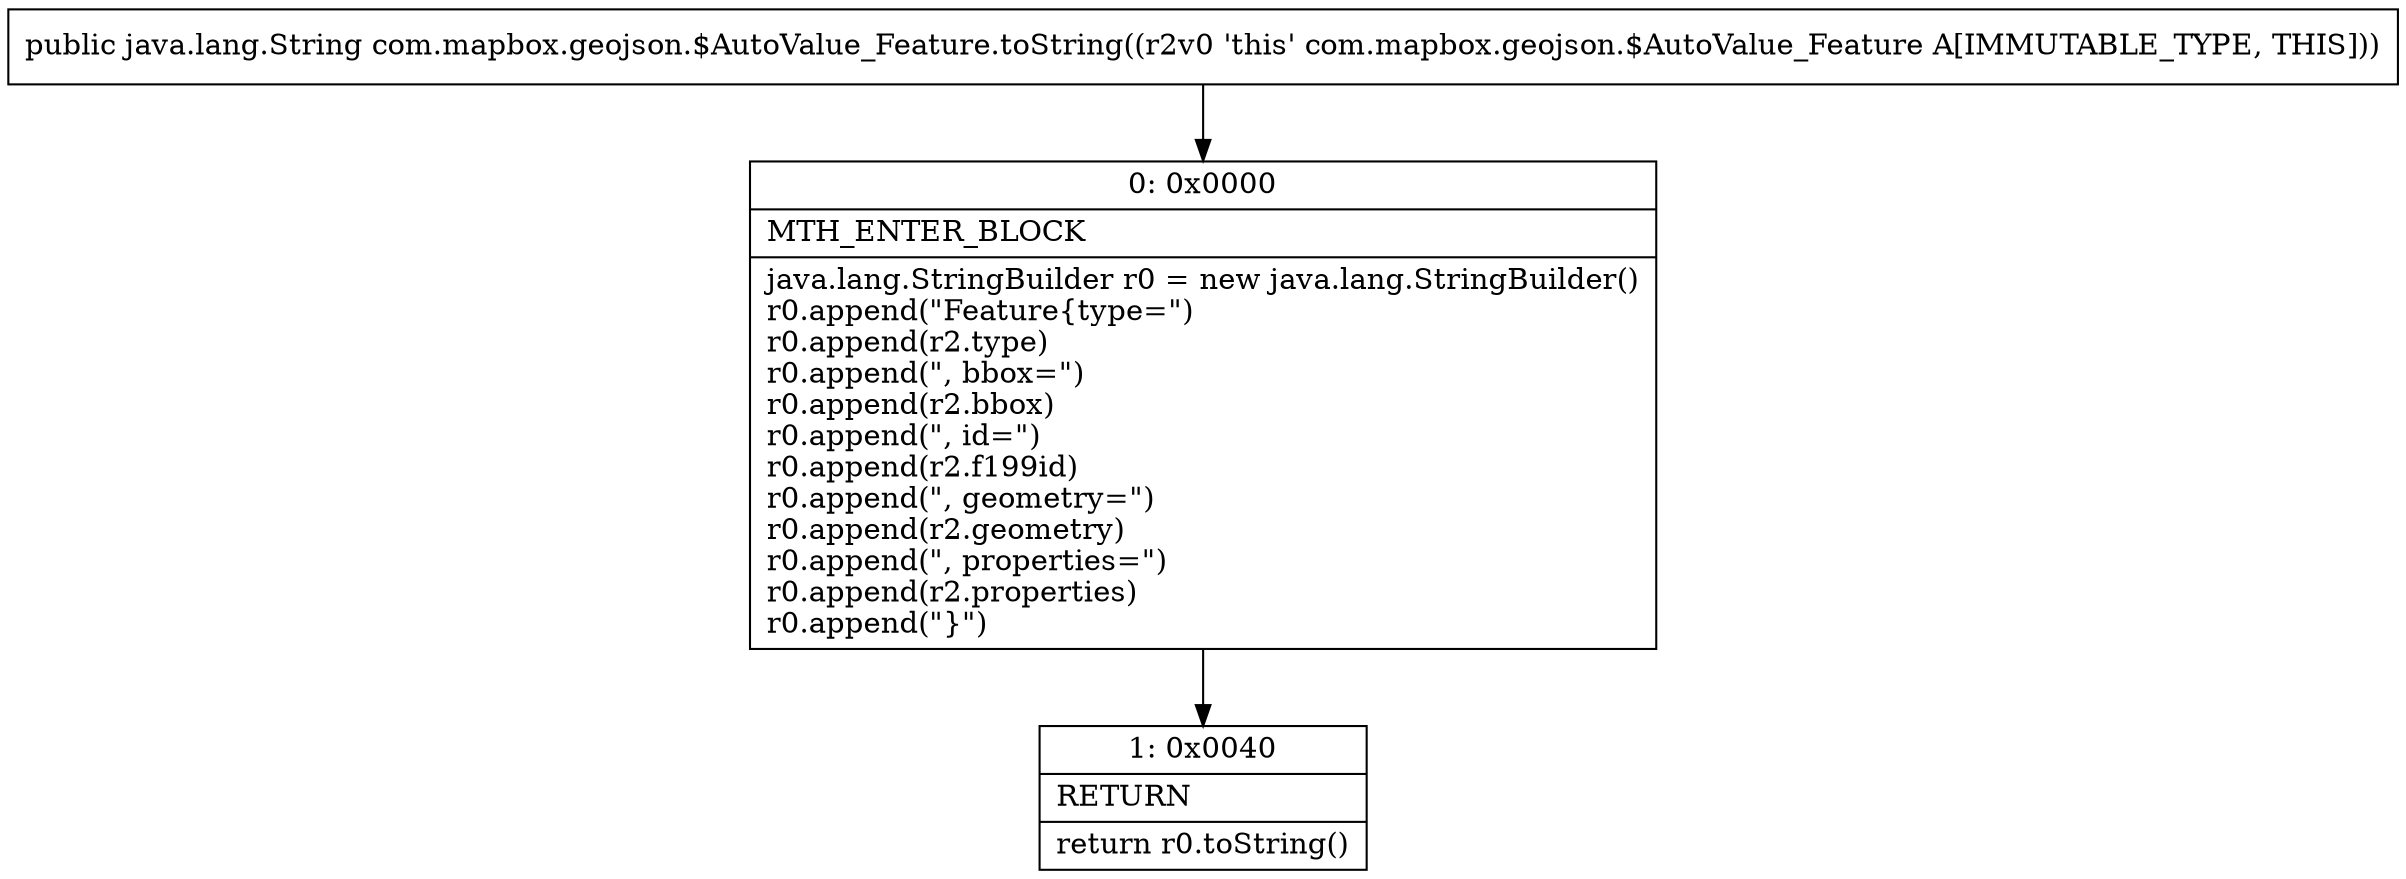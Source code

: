 digraph "CFG forcom.mapbox.geojson.$AutoValue_Feature.toString()Ljava\/lang\/String;" {
Node_0 [shape=record,label="{0\:\ 0x0000|MTH_ENTER_BLOCK\l|java.lang.StringBuilder r0 = new java.lang.StringBuilder()\lr0.append(\"Feature\{type=\")\lr0.append(r2.type)\lr0.append(\", bbox=\")\lr0.append(r2.bbox)\lr0.append(\", id=\")\lr0.append(r2.f199id)\lr0.append(\", geometry=\")\lr0.append(r2.geometry)\lr0.append(\", properties=\")\lr0.append(r2.properties)\lr0.append(\"\}\")\l}"];
Node_1 [shape=record,label="{1\:\ 0x0040|RETURN\l|return r0.toString()\l}"];
MethodNode[shape=record,label="{public java.lang.String com.mapbox.geojson.$AutoValue_Feature.toString((r2v0 'this' com.mapbox.geojson.$AutoValue_Feature A[IMMUTABLE_TYPE, THIS])) }"];
MethodNode -> Node_0;
Node_0 -> Node_1;
}

